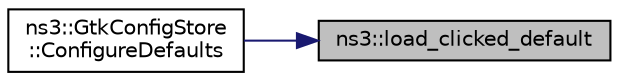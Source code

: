 digraph "ns3::load_clicked_default"
{
 // LATEX_PDF_SIZE
  edge [fontname="Helvetica",fontsize="10",labelfontname="Helvetica",labelfontsize="10"];
  node [fontname="Helvetica",fontsize="10",shape=record];
  rankdir="RL";
  Node1 [label="ns3::load_clicked_default",height=0.2,width=0.4,color="black", fillcolor="grey75", style="filled", fontcolor="black",tooltip="If the user presses the button load, it will load the config file into memory."];
  Node1 -> Node2 [dir="back",color="midnightblue",fontsize="10",style="solid",fontname="Helvetica"];
  Node2 [label="ns3::GtkConfigStore\l::ConfigureDefaults",height=0.2,width=0.4,color="black", fillcolor="white", style="filled",URL="$classns3_1_1_gtk_config_store.html#aa6bc1c922ac60a9cef7134875f98bd24",tooltip="Process default values."];
}
